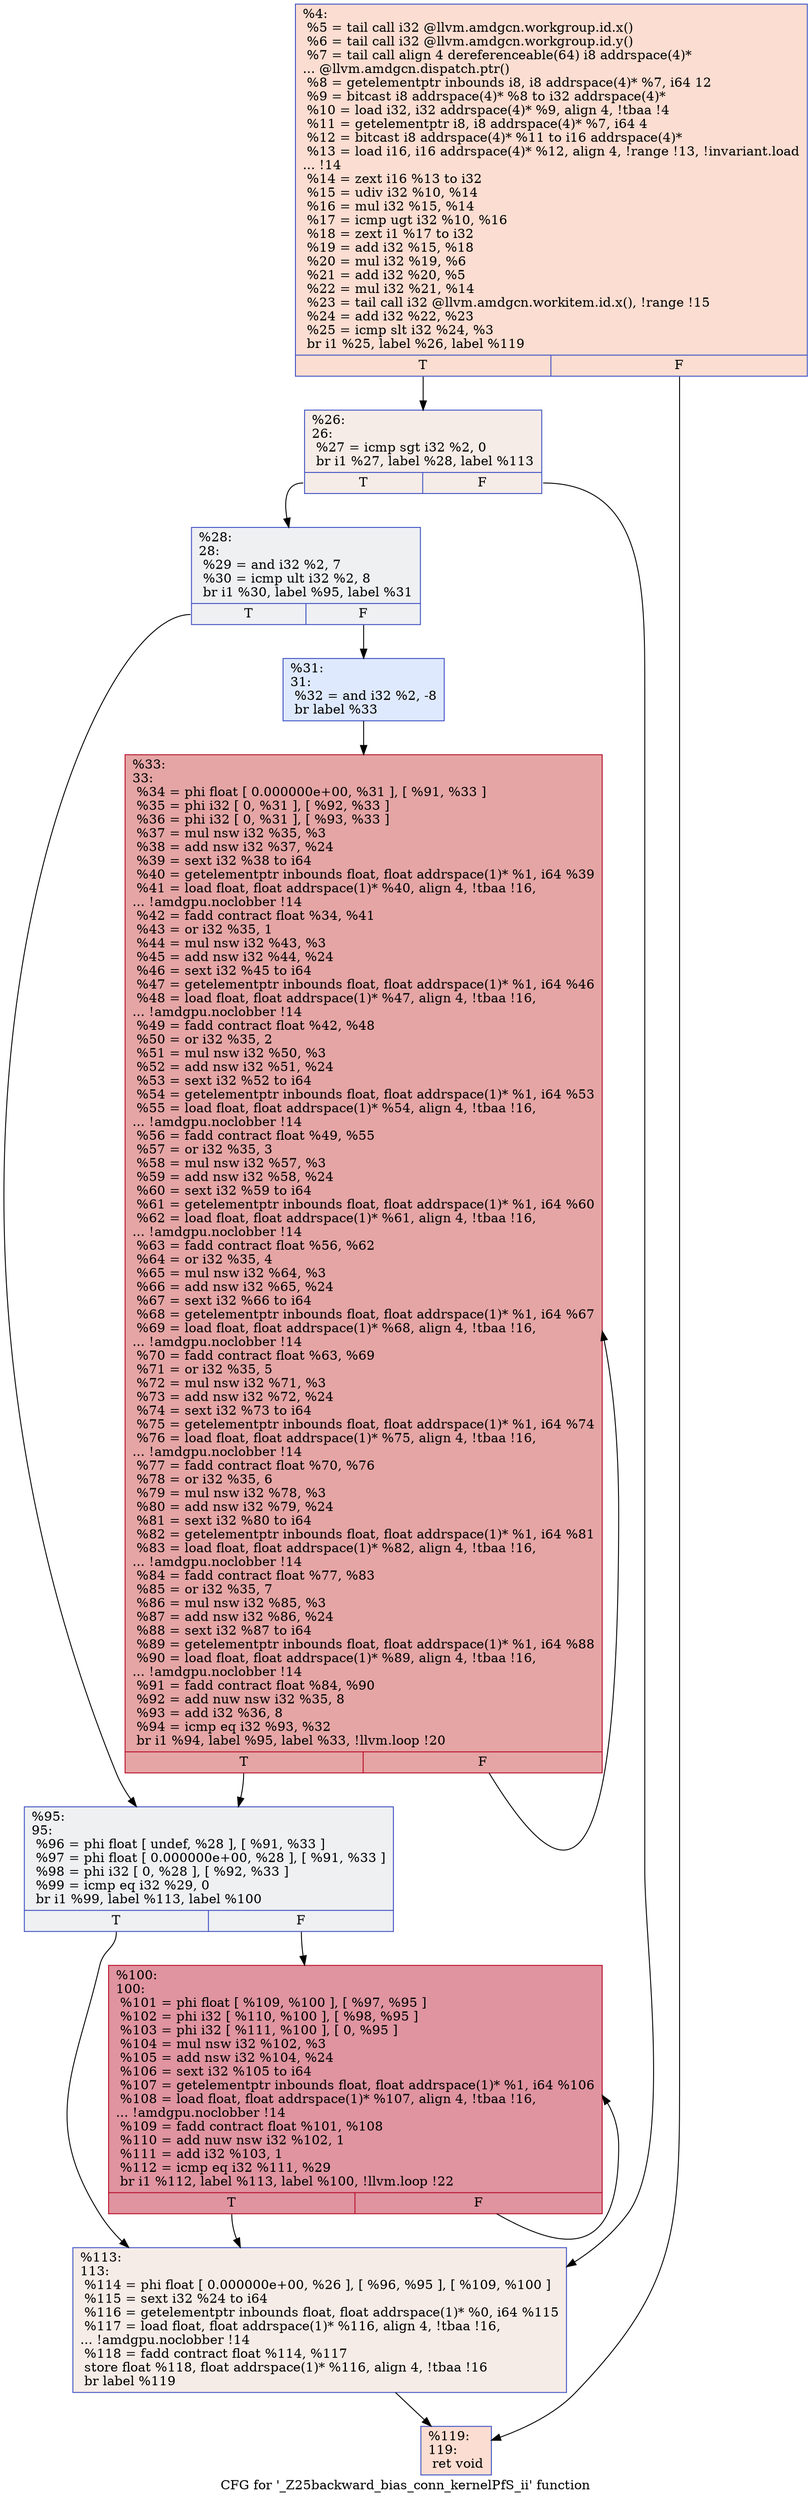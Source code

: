 digraph "CFG for '_Z25backward_bias_conn_kernelPfS_ii' function" {
	label="CFG for '_Z25backward_bias_conn_kernelPfS_ii' function";

	Node0x5316470 [shape=record,color="#3d50c3ff", style=filled, fillcolor="#f7b39670",label="{%4:\l  %5 = tail call i32 @llvm.amdgcn.workgroup.id.x()\l  %6 = tail call i32 @llvm.amdgcn.workgroup.id.y()\l  %7 = tail call align 4 dereferenceable(64) i8 addrspace(4)*\l... @llvm.amdgcn.dispatch.ptr()\l  %8 = getelementptr inbounds i8, i8 addrspace(4)* %7, i64 12\l  %9 = bitcast i8 addrspace(4)* %8 to i32 addrspace(4)*\l  %10 = load i32, i32 addrspace(4)* %9, align 4, !tbaa !4\l  %11 = getelementptr i8, i8 addrspace(4)* %7, i64 4\l  %12 = bitcast i8 addrspace(4)* %11 to i16 addrspace(4)*\l  %13 = load i16, i16 addrspace(4)* %12, align 4, !range !13, !invariant.load\l... !14\l  %14 = zext i16 %13 to i32\l  %15 = udiv i32 %10, %14\l  %16 = mul i32 %15, %14\l  %17 = icmp ugt i32 %10, %16\l  %18 = zext i1 %17 to i32\l  %19 = add i32 %15, %18\l  %20 = mul i32 %19, %6\l  %21 = add i32 %20, %5\l  %22 = mul i32 %21, %14\l  %23 = tail call i32 @llvm.amdgcn.workitem.id.x(), !range !15\l  %24 = add i32 %22, %23\l  %25 = icmp slt i32 %24, %3\l  br i1 %25, label %26, label %119\l|{<s0>T|<s1>F}}"];
	Node0x5316470:s0 -> Node0x5318d30;
	Node0x5316470:s1 -> Node0x5318dc0;
	Node0x5318d30 [shape=record,color="#3d50c3ff", style=filled, fillcolor="#ead5c970",label="{%26:\l26:                                               \l  %27 = icmp sgt i32 %2, 0\l  br i1 %27, label %28, label %113\l|{<s0>T|<s1>F}}"];
	Node0x5318d30:s0 -> Node0x5318f90;
	Node0x5318d30:s1 -> Node0x5318fe0;
	Node0x5318f90 [shape=record,color="#3d50c3ff", style=filled, fillcolor="#d9dce170",label="{%28:\l28:                                               \l  %29 = and i32 %2, 7\l  %30 = icmp ult i32 %2, 8\l  br i1 %30, label %95, label %31\l|{<s0>T|<s1>F}}"];
	Node0x5318f90:s0 -> Node0x53192a0;
	Node0x5318f90:s1 -> Node0x53192f0;
	Node0x53192f0 [shape=record,color="#3d50c3ff", style=filled, fillcolor="#b5cdfa70",label="{%31:\l31:                                               \l  %32 = and i32 %2, -8\l  br label %33\l}"];
	Node0x53192f0 -> Node0x5318530;
	Node0x5318530 [shape=record,color="#b70d28ff", style=filled, fillcolor="#c5333470",label="{%33:\l33:                                               \l  %34 = phi float [ 0.000000e+00, %31 ], [ %91, %33 ]\l  %35 = phi i32 [ 0, %31 ], [ %92, %33 ]\l  %36 = phi i32 [ 0, %31 ], [ %93, %33 ]\l  %37 = mul nsw i32 %35, %3\l  %38 = add nsw i32 %37, %24\l  %39 = sext i32 %38 to i64\l  %40 = getelementptr inbounds float, float addrspace(1)* %1, i64 %39\l  %41 = load float, float addrspace(1)* %40, align 4, !tbaa !16,\l... !amdgpu.noclobber !14\l  %42 = fadd contract float %34, %41\l  %43 = or i32 %35, 1\l  %44 = mul nsw i32 %43, %3\l  %45 = add nsw i32 %44, %24\l  %46 = sext i32 %45 to i64\l  %47 = getelementptr inbounds float, float addrspace(1)* %1, i64 %46\l  %48 = load float, float addrspace(1)* %47, align 4, !tbaa !16,\l... !amdgpu.noclobber !14\l  %49 = fadd contract float %42, %48\l  %50 = or i32 %35, 2\l  %51 = mul nsw i32 %50, %3\l  %52 = add nsw i32 %51, %24\l  %53 = sext i32 %52 to i64\l  %54 = getelementptr inbounds float, float addrspace(1)* %1, i64 %53\l  %55 = load float, float addrspace(1)* %54, align 4, !tbaa !16,\l... !amdgpu.noclobber !14\l  %56 = fadd contract float %49, %55\l  %57 = or i32 %35, 3\l  %58 = mul nsw i32 %57, %3\l  %59 = add nsw i32 %58, %24\l  %60 = sext i32 %59 to i64\l  %61 = getelementptr inbounds float, float addrspace(1)* %1, i64 %60\l  %62 = load float, float addrspace(1)* %61, align 4, !tbaa !16,\l... !amdgpu.noclobber !14\l  %63 = fadd contract float %56, %62\l  %64 = or i32 %35, 4\l  %65 = mul nsw i32 %64, %3\l  %66 = add nsw i32 %65, %24\l  %67 = sext i32 %66 to i64\l  %68 = getelementptr inbounds float, float addrspace(1)* %1, i64 %67\l  %69 = load float, float addrspace(1)* %68, align 4, !tbaa !16,\l... !amdgpu.noclobber !14\l  %70 = fadd contract float %63, %69\l  %71 = or i32 %35, 5\l  %72 = mul nsw i32 %71, %3\l  %73 = add nsw i32 %72, %24\l  %74 = sext i32 %73 to i64\l  %75 = getelementptr inbounds float, float addrspace(1)* %1, i64 %74\l  %76 = load float, float addrspace(1)* %75, align 4, !tbaa !16,\l... !amdgpu.noclobber !14\l  %77 = fadd contract float %70, %76\l  %78 = or i32 %35, 6\l  %79 = mul nsw i32 %78, %3\l  %80 = add nsw i32 %79, %24\l  %81 = sext i32 %80 to i64\l  %82 = getelementptr inbounds float, float addrspace(1)* %1, i64 %81\l  %83 = load float, float addrspace(1)* %82, align 4, !tbaa !16,\l... !amdgpu.noclobber !14\l  %84 = fadd contract float %77, %83\l  %85 = or i32 %35, 7\l  %86 = mul nsw i32 %85, %3\l  %87 = add nsw i32 %86, %24\l  %88 = sext i32 %87 to i64\l  %89 = getelementptr inbounds float, float addrspace(1)* %1, i64 %88\l  %90 = load float, float addrspace(1)* %89, align 4, !tbaa !16,\l... !amdgpu.noclobber !14\l  %91 = fadd contract float %84, %90\l  %92 = add nuw nsw i32 %35, 8\l  %93 = add i32 %36, 8\l  %94 = icmp eq i32 %93, %32\l  br i1 %94, label %95, label %33, !llvm.loop !20\l|{<s0>T|<s1>F}}"];
	Node0x5318530:s0 -> Node0x53192a0;
	Node0x5318530:s1 -> Node0x5318530;
	Node0x53192a0 [shape=record,color="#3d50c3ff", style=filled, fillcolor="#d9dce170",label="{%95:\l95:                                               \l  %96 = phi float [ undef, %28 ], [ %91, %33 ]\l  %97 = phi float [ 0.000000e+00, %28 ], [ %91, %33 ]\l  %98 = phi i32 [ 0, %28 ], [ %92, %33 ]\l  %99 = icmp eq i32 %29, 0\l  br i1 %99, label %113, label %100\l|{<s0>T|<s1>F}}"];
	Node0x53192a0:s0 -> Node0x5318fe0;
	Node0x53192a0:s1 -> Node0x531ddf0;
	Node0x531ddf0 [shape=record,color="#b70d28ff", style=filled, fillcolor="#b70d2870",label="{%100:\l100:                                              \l  %101 = phi float [ %109, %100 ], [ %97, %95 ]\l  %102 = phi i32 [ %110, %100 ], [ %98, %95 ]\l  %103 = phi i32 [ %111, %100 ], [ 0, %95 ]\l  %104 = mul nsw i32 %102, %3\l  %105 = add nsw i32 %104, %24\l  %106 = sext i32 %105 to i64\l  %107 = getelementptr inbounds float, float addrspace(1)* %1, i64 %106\l  %108 = load float, float addrspace(1)* %107, align 4, !tbaa !16,\l... !amdgpu.noclobber !14\l  %109 = fadd contract float %101, %108\l  %110 = add nuw nsw i32 %102, 1\l  %111 = add i32 %103, 1\l  %112 = icmp eq i32 %111, %29\l  br i1 %112, label %113, label %100, !llvm.loop !22\l|{<s0>T|<s1>F}}"];
	Node0x531ddf0:s0 -> Node0x5318fe0;
	Node0x531ddf0:s1 -> Node0x531ddf0;
	Node0x5318fe0 [shape=record,color="#3d50c3ff", style=filled, fillcolor="#ead5c970",label="{%113:\l113:                                              \l  %114 = phi float [ 0.000000e+00, %26 ], [ %96, %95 ], [ %109, %100 ]\l  %115 = sext i32 %24 to i64\l  %116 = getelementptr inbounds float, float addrspace(1)* %0, i64 %115\l  %117 = load float, float addrspace(1)* %116, align 4, !tbaa !16,\l... !amdgpu.noclobber !14\l  %118 = fadd contract float %114, %117\l  store float %118, float addrspace(1)* %116, align 4, !tbaa !16\l  br label %119\l}"];
	Node0x5318fe0 -> Node0x5318dc0;
	Node0x5318dc0 [shape=record,color="#3d50c3ff", style=filled, fillcolor="#f7b39670",label="{%119:\l119:                                              \l  ret void\l}"];
}
